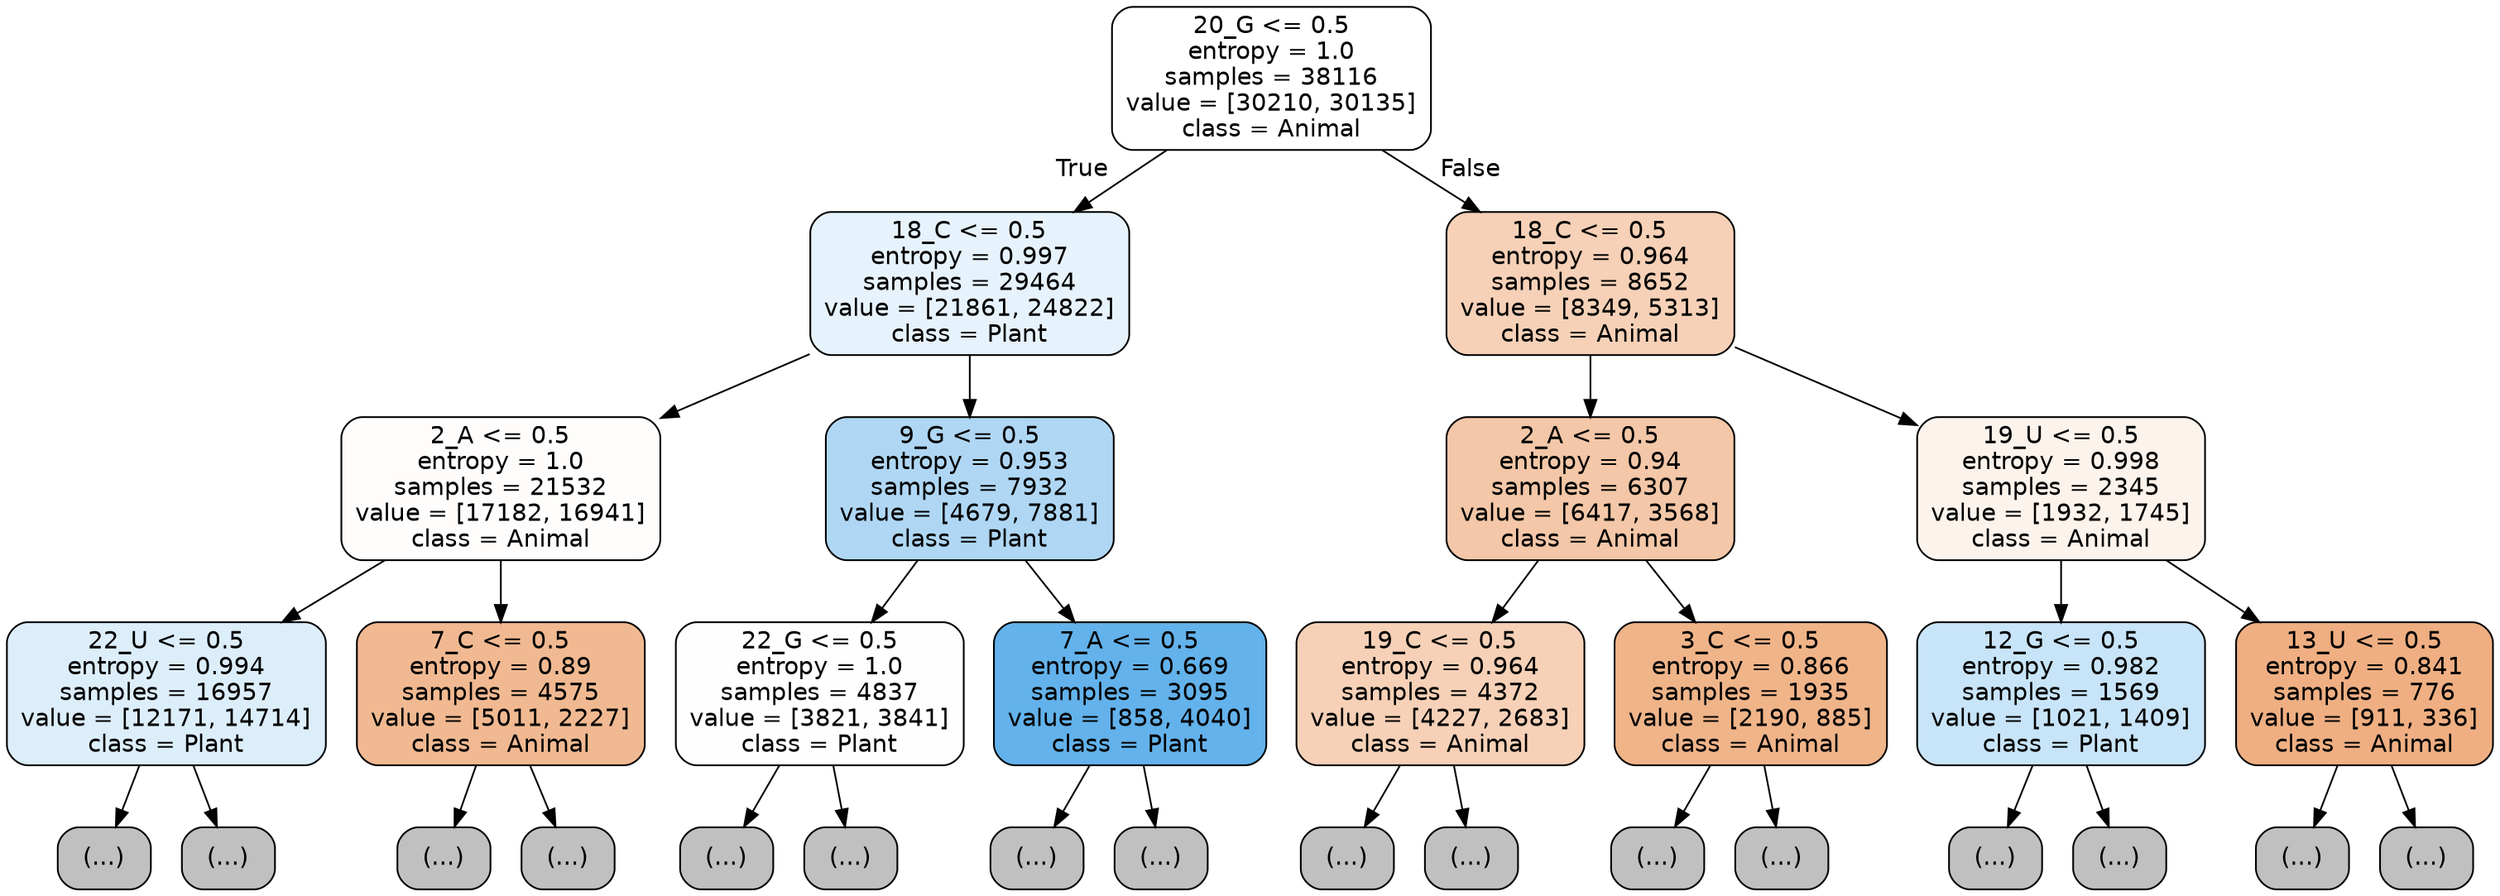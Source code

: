 digraph Tree {
node [shape=box, style="filled, rounded", color="black", fontname="helvetica"] ;
edge [fontname="helvetica"] ;
0 [label="20_G <= 0.5\nentropy = 1.0\nsamples = 38116\nvalue = [30210, 30135]\nclass = Animal", fillcolor="#ffffff"] ;
1 [label="18_C <= 0.5\nentropy = 0.997\nsamples = 29464\nvalue = [21861, 24822]\nclass = Plant", fillcolor="#e7f3fc"] ;
0 -> 1 [labeldistance=2.5, labelangle=45, headlabel="True"] ;
2 [label="2_A <= 0.5\nentropy = 1.0\nsamples = 21532\nvalue = [17182, 16941]\nclass = Animal", fillcolor="#fffdfc"] ;
1 -> 2 ;
3 [label="22_U <= 0.5\nentropy = 0.994\nsamples = 16957\nvalue = [12171, 14714]\nclass = Plant", fillcolor="#ddeefb"] ;
2 -> 3 ;
4 [label="(...)", fillcolor="#C0C0C0"] ;
3 -> 4 ;
6673 [label="(...)", fillcolor="#C0C0C0"] ;
3 -> 6673 ;
7478 [label="7_C <= 0.5\nentropy = 0.89\nsamples = 4575\nvalue = [5011, 2227]\nclass = Animal", fillcolor="#f1b991"] ;
2 -> 7478 ;
7479 [label="(...)", fillcolor="#C0C0C0"] ;
7478 -> 7479 ;
9364 [label="(...)", fillcolor="#C0C0C0"] ;
7478 -> 9364 ;
9837 [label="9_G <= 0.5\nentropy = 0.953\nsamples = 7932\nvalue = [4679, 7881]\nclass = Plant", fillcolor="#afd7f4"] ;
1 -> 9837 ;
9838 [label="22_G <= 0.5\nentropy = 1.0\nsamples = 4837\nvalue = [3821, 3841]\nclass = Plant", fillcolor="#fefeff"] ;
9837 -> 9838 ;
9839 [label="(...)", fillcolor="#C0C0C0"] ;
9838 -> 9839 ;
11726 [label="(...)", fillcolor="#C0C0C0"] ;
9838 -> 11726 ;
11959 [label="7_A <= 0.5\nentropy = 0.669\nsamples = 3095\nvalue = [858, 4040]\nclass = Plant", fillcolor="#63b2eb"] ;
9837 -> 11959 ;
11960 [label="(...)", fillcolor="#C0C0C0"] ;
11959 -> 11960 ;
12449 [label="(...)", fillcolor="#C0C0C0"] ;
11959 -> 12449 ;
12610 [label="18_C <= 0.5\nentropy = 0.964\nsamples = 8652\nvalue = [8349, 5313]\nclass = Animal", fillcolor="#f6d1b7"] ;
0 -> 12610 [labeldistance=2.5, labelangle=-45, headlabel="False"] ;
12611 [label="2_A <= 0.5\nentropy = 0.94\nsamples = 6307\nvalue = [6417, 3568]\nclass = Animal", fillcolor="#f3c7a7"] ;
12610 -> 12611 ;
12612 [label="19_C <= 0.5\nentropy = 0.964\nsamples = 4372\nvalue = [4227, 2683]\nclass = Animal", fillcolor="#f6d1b7"] ;
12611 -> 12612 ;
12613 [label="(...)", fillcolor="#C0C0C0"] ;
12612 -> 12613 ;
14562 [label="(...)", fillcolor="#C0C0C0"] ;
12612 -> 14562 ;
14995 [label="3_C <= 0.5\nentropy = 0.866\nsamples = 1935\nvalue = [2190, 885]\nclass = Animal", fillcolor="#f0b489"] ;
12611 -> 14995 ;
14996 [label="(...)", fillcolor="#C0C0C0"] ;
14995 -> 14996 ;
15653 [label="(...)", fillcolor="#C0C0C0"] ;
14995 -> 15653 ;
15816 [label="19_U <= 0.5\nentropy = 0.998\nsamples = 2345\nvalue = [1932, 1745]\nclass = Animal", fillcolor="#fcf3ec"] ;
12610 -> 15816 ;
15817 [label="12_G <= 0.5\nentropy = 0.982\nsamples = 1569\nvalue = [1021, 1409]\nclass = Plant", fillcolor="#c8e4f8"] ;
15816 -> 15817 ;
15818 [label="(...)", fillcolor="#C0C0C0"] ;
15817 -> 15818 ;
16305 [label="(...)", fillcolor="#C0C0C0"] ;
15817 -> 16305 ;
16488 [label="13_U <= 0.5\nentropy = 0.841\nsamples = 776\nvalue = [911, 336]\nclass = Animal", fillcolor="#efaf82"] ;
15816 -> 16488 ;
16489 [label="(...)", fillcolor="#C0C0C0"] ;
16488 -> 16489 ;
16766 [label="(...)", fillcolor="#C0C0C0"] ;
16488 -> 16766 ;
}